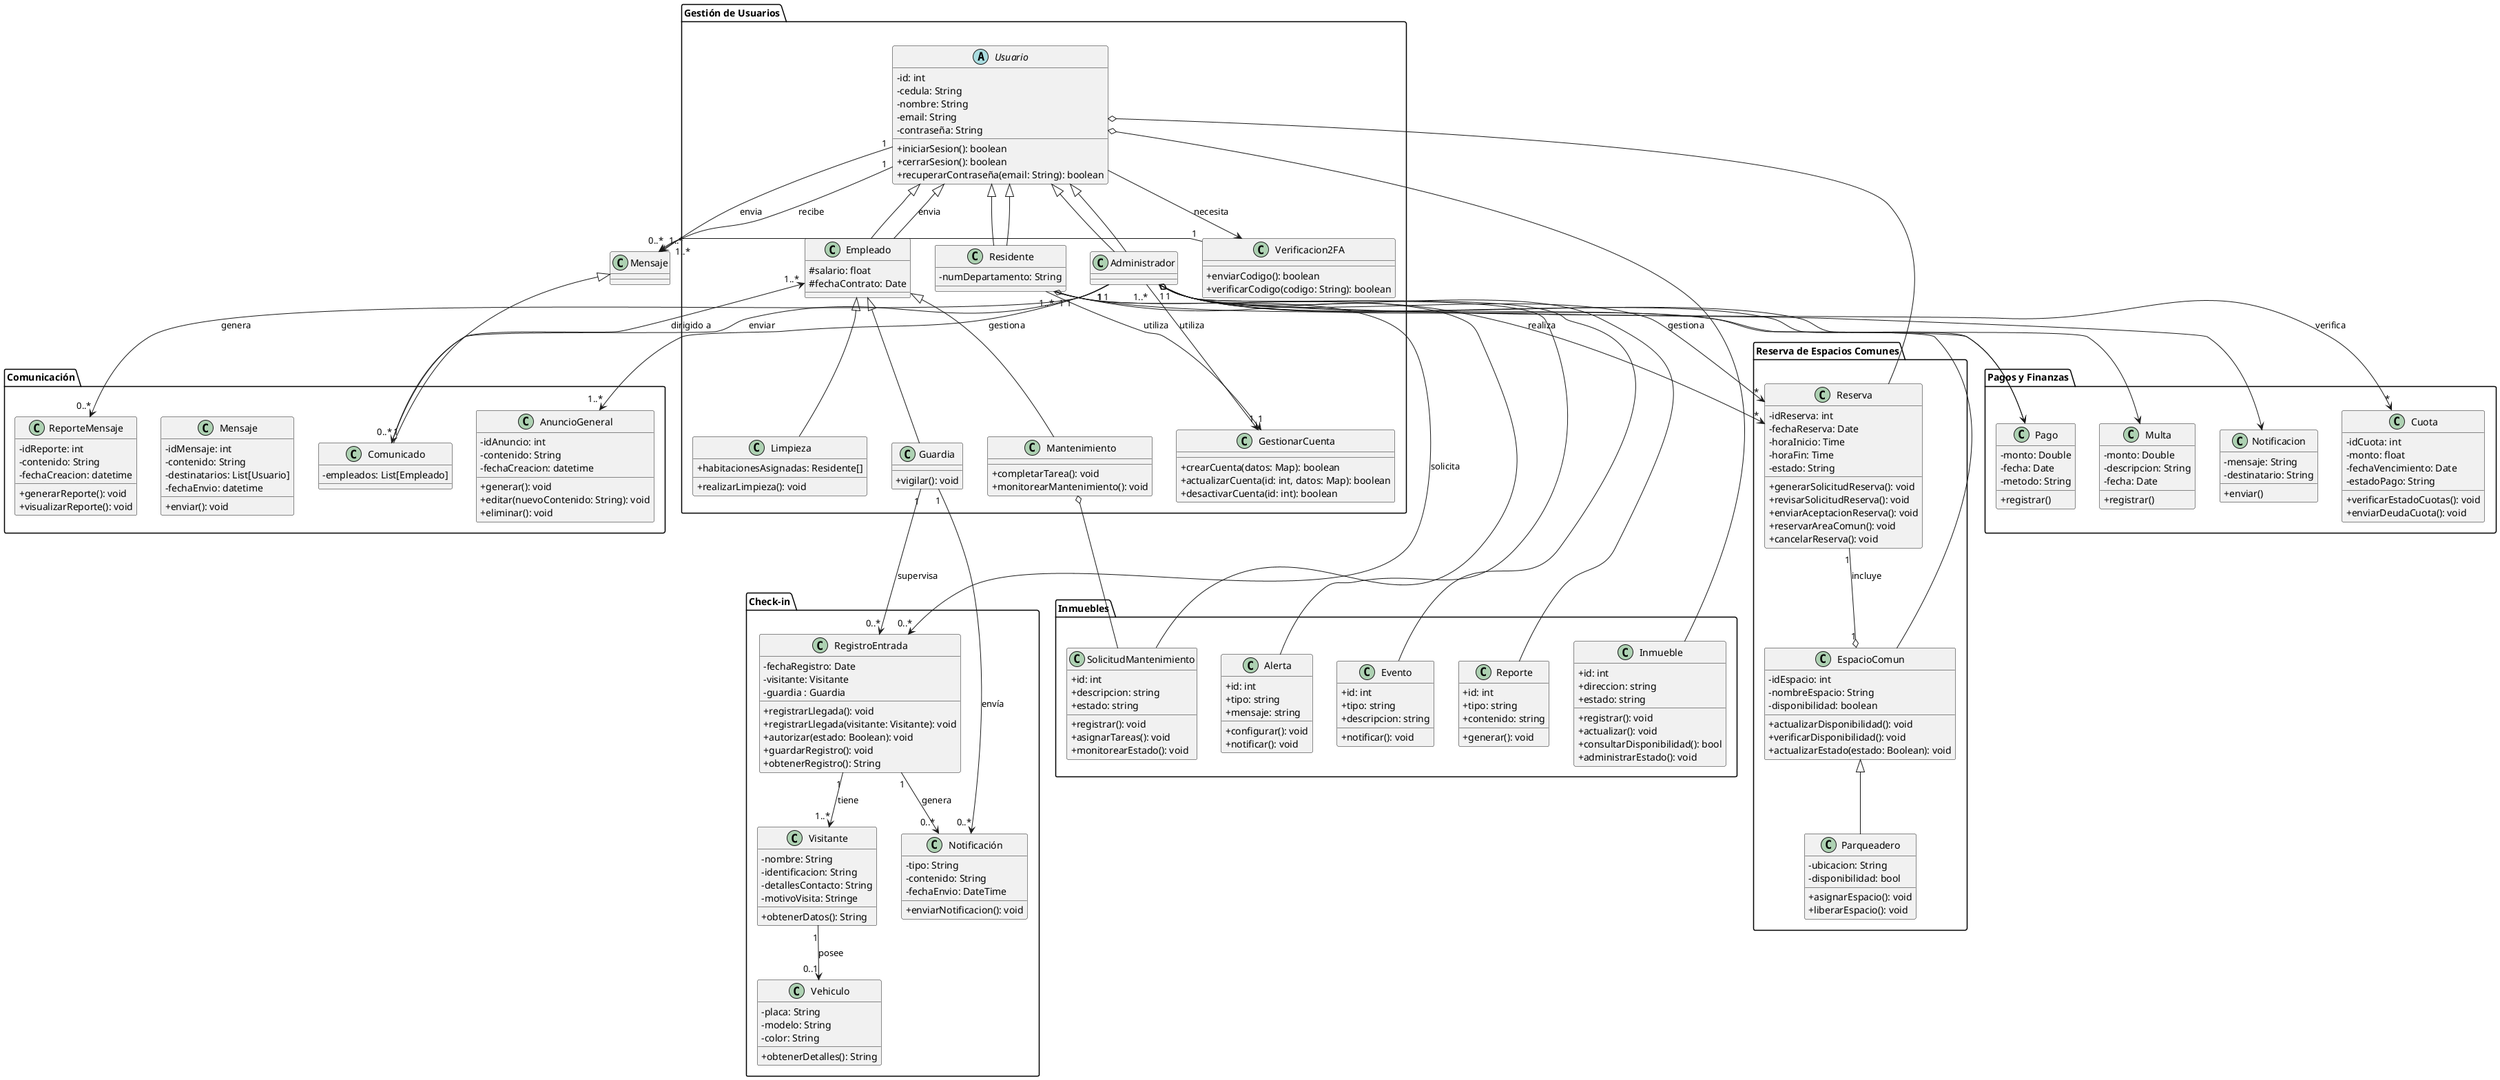 @startuml DiagramaDeClases
skinparam classAttributeIconSize 0

' ------------ USUARIOS ------------
package "Gestión de Usuarios" {
    Abstract class Usuario {
        - id: int
        - cedula: String
        - nombre: String
        - email: String
        - contraseña: String
        + iniciarSesion(): boolean
        + cerrarSesion(): boolean
        + recuperarContraseña(email: String): boolean
    }

    class Empleado {
        # salario: float
        # fechaContrato: Date
    }

    class Residente {

    }

    class Administrador {
        ' ' Pagos y finanzas
        ' + registrarPago(pago: Pago)
        ' + editarRegistroPago(pago: Pago)
        ' + registrarMulta(multa: Multa)
        ' + consultarHistorial()
        ' + enviarNotificaciones()
        ' + configurarMetodosPago()

        ' ' Inmuebles
        ' + configurarAlertas(): void
        ' + notificarEventos(): void
        ' + generarReportes(): void
        ' + gestionarAreasComunes(): void

        ' ' Comunicación
        ' + generarReporteMensaje(reporte: Reporte)
        ' + modificarAnuncioGeneral(anuncio: AnuncioGeneral)
        ' + eliminarAnuncioGeneral(id: int)
        ' + generarAnuncioGeneral(anuncio: AnuncioGeneral)
        ' + enviarComunicadoEmpleados(comunicado: Comunicado)
    }

    class Residente {
        - numDepartamento: String
        ' ' Inmuebles
        ' + gestionarReservas(): void
        ' + registrarSolicitudMantenimiento(): void
    }

    class Guardia {
        + vigilar(): void
    }

    class Mantenimiento {
        + completarTarea(): void
        + monitorearMantenimiento(): void
    }

    class Limpieza {
        + habitacionesAsignadas: Residente[]
        + realizarLimpieza(): void
    }

    ' Clases adicionales para gestión de cuentas
    class Verificacion2FA {
        + enviarCodigo(): boolean
        + verificarCodigo(codigo: String): boolean
    }

    class GestionarCuenta {
        + crearCuenta(datos: Map): boolean
        + actualizarCuenta(id: int, datos: Map): boolean
        + desactivarCuenta(id: int): boolean
    }
}

' Relación de herencia
Usuario <|-- Empleado
Usuario <|-- Administrador
Usuario <|-- Residente
Empleado <|-- Limpieza
Empleado <|-- Mantenimiento
Empleado <|-- Guardia

' Relaciones entre clases
Usuario --> Verificacion2FA : "necesita"
Administrador "1..*" --> "1" GestionarCuenta : "utiliza"
Residente "1..*" --> "1" GestionarCuenta : "utiliza"
Verificacion2FA "1" --> "1..*" Mensaje : "envia"
Usuario "1" --> "1..*" Mensaje : "envia"



' ------------ PAGOS Y FINANZAS ------------
package "Pagos y Finanzas" {
    class Pago {
        - monto: Double
        - fecha: Date
        - metodo: String
        + registrar()
    }

    class Multa {
        - monto: Double
        - descripcion: String
        - fecha: Date
        + registrar()
    }

    class Notificacion {
        - mensaje: String
        - destinatario: String
        + enviar()
    }

    class Cuota {
        - idCuota: int
        - monto: float
        - fechaVencimiento: Date
        - estadoPago: String
        + verificarEstadoCuotas(): void
        + enviarDeudaCuota(): void
    }
}

Residente --> Pago
Administrador --> Pago
Administrador --> Multa
Administrador --> Notificacion
Administrador "1" --> "*" Cuota : verifica



' ------------ INMUEBLES ------------
package Inmuebles {
    class Inmueble {
        + id: int
        + direccion: string
        + estado: string
        + registrar(): void
        + actualizar(): void
        + consultarDisponibilidad(): bool
        + administrarEstado(): void
    }

    class SolicitudMantenimiento {
        + id: int
        + descripcion: string
        + estado: string
        + registrar(): void
        + asignarTareas(): void
        + monitorearEstado(): void
    }

    class Alerta {
        + id: int
        + tipo: string
        + mensaje: string
        + configurar(): void
        + notificar(): void
    }

    class Evento {
        + id: int
        + tipo: string
        + descripcion: string
        + notificar(): void
    }

    class Reporte {
        + id: int
        + tipo: string
        + contenido: string
        + generar(): void
    }
}

Administrador o-- Alerta
Administrador o-- Evento
Administrador o-- Reporte

Usuario o-- Inmueble

Residente o-- SolicitudMantenimiento
Mantenimiento o-- SolicitudMantenimiento



' ------------ RESERVAS DE ESPACIOS COMUNES ------------
package "Reserva de Espacios Comunes" {
    class Reserva {
        - idReserva: int
        - fechaReserva: Date
        - horaInicio: Time
        - horaFin: Time
        - estado: String
        + generarSolicitudReserva(): void
        + revisarSolicitudReserva(): void
        + enviarAceptacionReserva(): void
        + reservarAreaComun(): void
        + cancelarReserva(): void
    }

    class EspacioComun {
        - idEspacio: int
        - nombreEspacio: String
        - disponibilidad: boolean
        + actualizarDisponibilidad(): void
        + verificarDisponibilidad(): void
        + actualizarEstado(estado: Boolean): void
    }

        class Parqueadero {
        - ubicacion: String
        - disponibilidad: bool
        + asignarEspacio(): void
        + liberarEspacio(): void
    }

}

EspacioComun <|-- Parqueadero
Residente "1" --> "*" Reserva : realiza
Reserva "1" --o "1" EspacioComun : incluye
Administrador "1" --> "*" Reserva : gestiona
Usuario o-- Reserva
Administrador o-- EspacioComun

' ------------ CHECK-IN ------------
package "Check-in" {
    class Visitante {
        - nombre: String
        - identificacion: String
        - detallesContacto: String
        - motivoVisita: Stringe
        + obtenerDatos(): String
    }

    class RegistroEntrada {
        - fechaRegistro: Date
        - visitante: Visitante
        - guardia : Guardia
        + registrarLlegada(): void
        + registrarLlegada(visitante: Visitante): void
        + autorizar(estado: Boolean): void
        + guardarRegistro(): void
        + obtenerRegistro(): String
    }

    class Notificación {
        - tipo: String
        - contenido: String
        - fechaEnvio: DateTime
        + enviarNotificacion(): void
    }

    class Vehiculo {
        - placa: String
        - modelo: String
        - color: String
        + obtenerDetalles(): String
    }
}




Residente "1" --> "0..*" RegistroEntrada : "solicita"

RegistroEntrada "1" --> "0..*" Notificación : "genera"
RegistroEntrada "1" --> "1..*" Visitante : "tiene"

Visitante "1" --> "0..1" Vehiculo : "posee"
Guardia "1" --> "0..*" RegistroEntrada : "supervisa"
Guardia "1" --> "0..*" Notificación : "envía"

' ------------ COMUNICACIÓN ------------
package Comunicación {
    'Almacenar mensajes como Map
    class ReporteMensaje {
        - idReporte: int
        - contenido: String
        - fechaCreacion: datetime
        + generarReporte(): void
        + visualizarReporte(): void
    }

    class Comunicado {
        - empleados: List[Empleado]
    }

    class Mensaje{
        - idMensaje: int
        - contenido: String
        - destinatarios: List[Usuario]
        - fechaEnvio: datetime
        + enviar(): void
    }

    class AnuncioGeneral{
        - idAnuncio: int
        - contenido: String
        - fechaCreacion: datetime
        + generar(): void
        + editar(nuevoContenido: String): void
        + eliminar(): void
    }
}

Usuario <|-- Empleado
Usuario <|-- Administrador
Usuario <|-- Residente

Administrador "1" --> "0..*" Comunicado: "enviar"
Administrador "1"--> "0..*" ReporteMensaje: "genera"
Administrador "1" --> "1..*" AnuncioGeneral: "gestiona"

Comunicado "1" --> "1..*" Empleado: "dirigido a"
Usuario "1" --> "0..*" Mensaje: "recibe"

Mensaje <|-- Comunicado


@enduml
